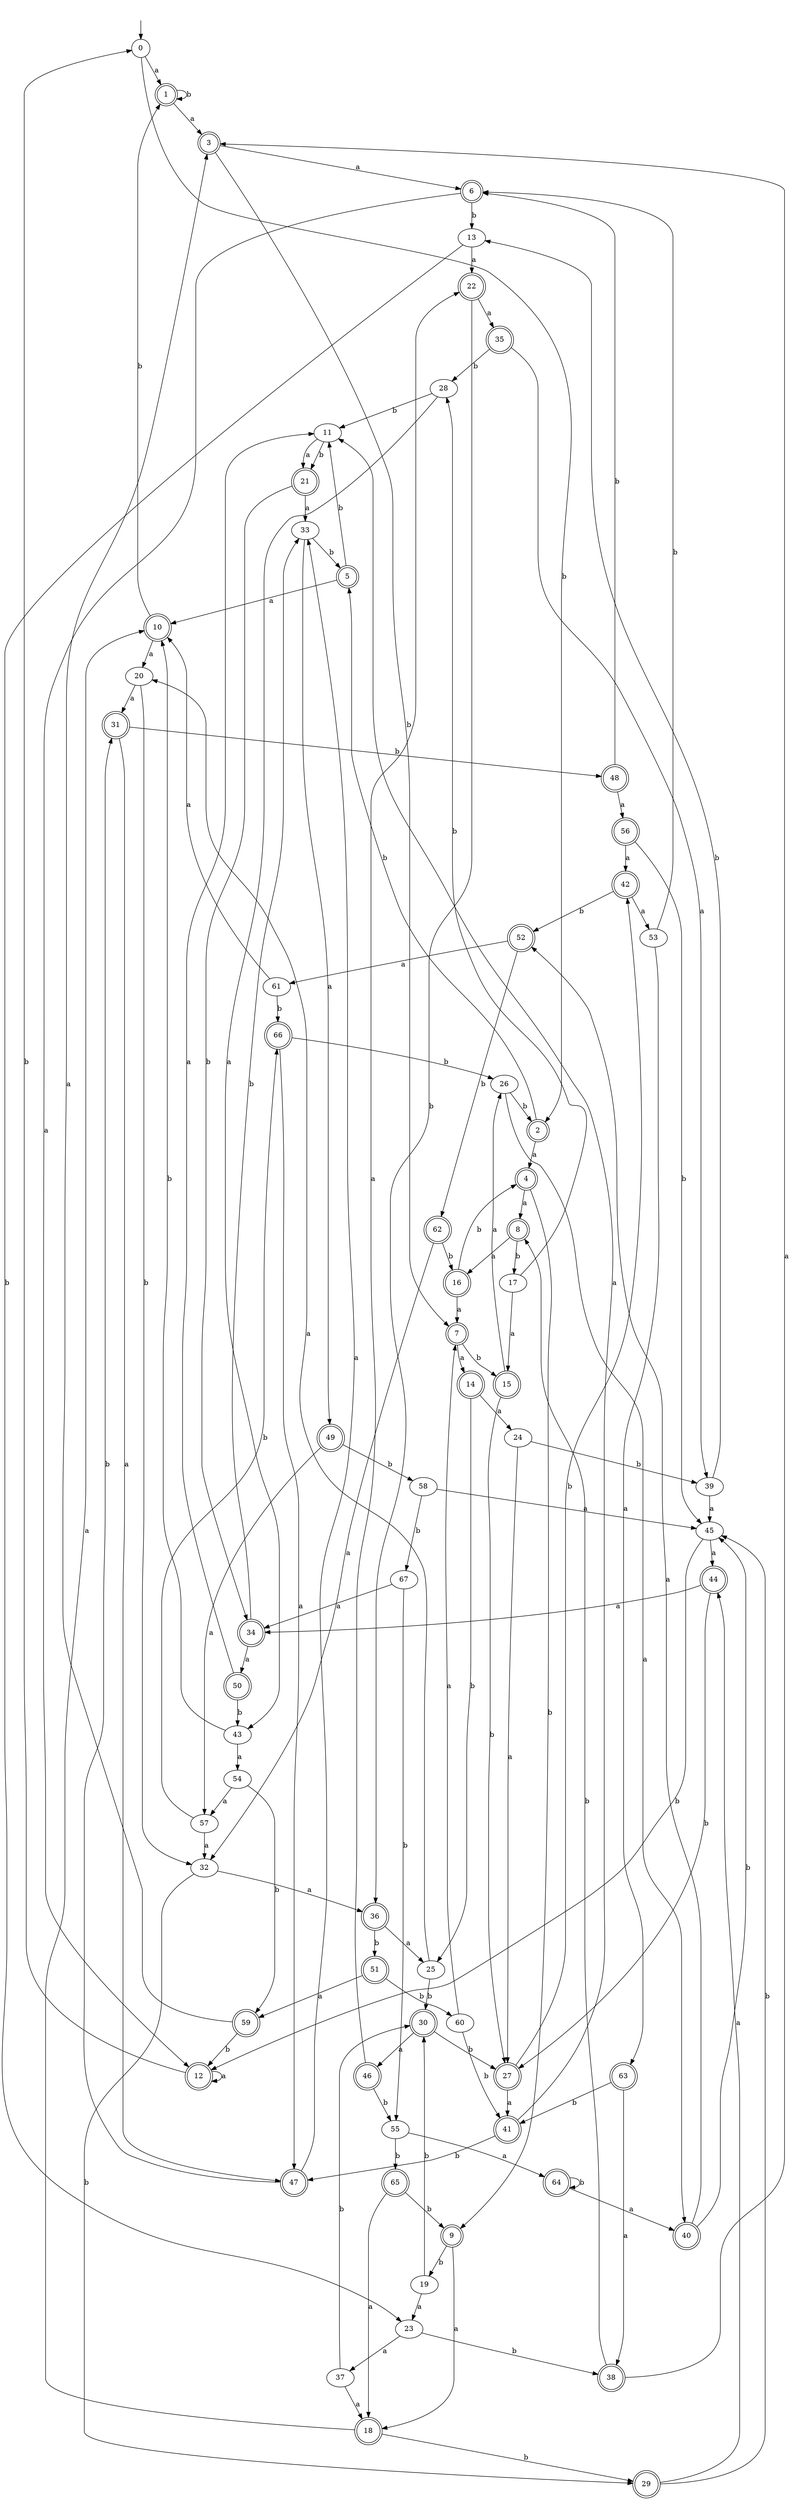 digraph RandomDFA {
  __start0 [label="", shape=none];
  __start0 -> 0 [label=""];
  0 [shape=circle]
  0 -> 1 [label="a"]
  0 -> 2 [label="b"]
  1 [shape=doublecircle]
  1 -> 3 [label="a"]
  1 -> 1 [label="b"]
  2 [shape=doublecircle]
  2 -> 4 [label="a"]
  2 -> 5 [label="b"]
  3 [shape=doublecircle]
  3 -> 6 [label="a"]
  3 -> 7 [label="b"]
  4 [shape=doublecircle]
  4 -> 8 [label="a"]
  4 -> 9 [label="b"]
  5 [shape=doublecircle]
  5 -> 10 [label="a"]
  5 -> 11 [label="b"]
  6 [shape=doublecircle]
  6 -> 12 [label="a"]
  6 -> 13 [label="b"]
  7 [shape=doublecircle]
  7 -> 14 [label="a"]
  7 -> 15 [label="b"]
  8 [shape=doublecircle]
  8 -> 16 [label="a"]
  8 -> 17 [label="b"]
  9 [shape=doublecircle]
  9 -> 18 [label="a"]
  9 -> 19 [label="b"]
  10 [shape=doublecircle]
  10 -> 20 [label="a"]
  10 -> 1 [label="b"]
  11
  11 -> 21 [label="a"]
  11 -> 21 [label="b"]
  12 [shape=doublecircle]
  12 -> 12 [label="a"]
  12 -> 0 [label="b"]
  13
  13 -> 22 [label="a"]
  13 -> 23 [label="b"]
  14 [shape=doublecircle]
  14 -> 24 [label="a"]
  14 -> 25 [label="b"]
  15 [shape=doublecircle]
  15 -> 26 [label="a"]
  15 -> 27 [label="b"]
  16 [shape=doublecircle]
  16 -> 7 [label="a"]
  16 -> 4 [label="b"]
  17
  17 -> 15 [label="a"]
  17 -> 28 [label="b"]
  18 [shape=doublecircle]
  18 -> 10 [label="a"]
  18 -> 29 [label="b"]
  19
  19 -> 23 [label="a"]
  19 -> 30 [label="b"]
  20
  20 -> 31 [label="a"]
  20 -> 32 [label="b"]
  21 [shape=doublecircle]
  21 -> 33 [label="a"]
  21 -> 34 [label="b"]
  22 [shape=doublecircle]
  22 -> 35 [label="a"]
  22 -> 36 [label="b"]
  23
  23 -> 37 [label="a"]
  23 -> 38 [label="b"]
  24
  24 -> 27 [label="a"]
  24 -> 39 [label="b"]
  25
  25 -> 20 [label="a"]
  25 -> 30 [label="b"]
  26
  26 -> 40 [label="a"]
  26 -> 2 [label="b"]
  27 [shape=doublecircle]
  27 -> 41 [label="a"]
  27 -> 42 [label="b"]
  28
  28 -> 43 [label="a"]
  28 -> 11 [label="b"]
  29 [shape=doublecircle]
  29 -> 44 [label="a"]
  29 -> 45 [label="b"]
  30 [shape=doublecircle]
  30 -> 46 [label="a"]
  30 -> 27 [label="b"]
  31 [shape=doublecircle]
  31 -> 47 [label="a"]
  31 -> 48 [label="b"]
  32
  32 -> 36 [label="a"]
  32 -> 29 [label="b"]
  33
  33 -> 49 [label="a"]
  33 -> 5 [label="b"]
  34 [shape=doublecircle]
  34 -> 50 [label="a"]
  34 -> 33 [label="b"]
  35 [shape=doublecircle]
  35 -> 39 [label="a"]
  35 -> 28 [label="b"]
  36 [shape=doublecircle]
  36 -> 25 [label="a"]
  36 -> 51 [label="b"]
  37
  37 -> 18 [label="a"]
  37 -> 30 [label="b"]
  38 [shape=doublecircle]
  38 -> 3 [label="a"]
  38 -> 8 [label="b"]
  39
  39 -> 45 [label="a"]
  39 -> 13 [label="b"]
  40 [shape=doublecircle]
  40 -> 52 [label="a"]
  40 -> 45 [label="b"]
  41 [shape=doublecircle]
  41 -> 11 [label="a"]
  41 -> 47 [label="b"]
  42 [shape=doublecircle]
  42 -> 53 [label="a"]
  42 -> 52 [label="b"]
  43
  43 -> 54 [label="a"]
  43 -> 10 [label="b"]
  44 [shape=doublecircle]
  44 -> 34 [label="a"]
  44 -> 27 [label="b"]
  45
  45 -> 44 [label="a"]
  45 -> 12 [label="b"]
  46 [shape=doublecircle]
  46 -> 22 [label="a"]
  46 -> 55 [label="b"]
  47 [shape=doublecircle]
  47 -> 33 [label="a"]
  47 -> 31 [label="b"]
  48 [shape=doublecircle]
  48 -> 56 [label="a"]
  48 -> 6 [label="b"]
  49 [shape=doublecircle]
  49 -> 57 [label="a"]
  49 -> 58 [label="b"]
  50 [shape=doublecircle]
  50 -> 11 [label="a"]
  50 -> 43 [label="b"]
  51 [shape=doublecircle]
  51 -> 59 [label="a"]
  51 -> 60 [label="b"]
  52 [shape=doublecircle]
  52 -> 61 [label="a"]
  52 -> 62 [label="b"]
  53
  53 -> 63 [label="a"]
  53 -> 6 [label="b"]
  54
  54 -> 57 [label="a"]
  54 -> 59 [label="b"]
  55
  55 -> 64 [label="a"]
  55 -> 65 [label="b"]
  56 [shape=doublecircle]
  56 -> 42 [label="a"]
  56 -> 45 [label="b"]
  57
  57 -> 32 [label="a"]
  57 -> 66 [label="b"]
  58
  58 -> 45 [label="a"]
  58 -> 67 [label="b"]
  59 [shape=doublecircle]
  59 -> 3 [label="a"]
  59 -> 12 [label="b"]
  60
  60 -> 7 [label="a"]
  60 -> 41 [label="b"]
  61
  61 -> 10 [label="a"]
  61 -> 66 [label="b"]
  62 [shape=doublecircle]
  62 -> 32 [label="a"]
  62 -> 16 [label="b"]
  63 [shape=doublecircle]
  63 -> 38 [label="a"]
  63 -> 41 [label="b"]
  64 [shape=doublecircle]
  64 -> 40 [label="a"]
  64 -> 64 [label="b"]
  65 [shape=doublecircle]
  65 -> 18 [label="a"]
  65 -> 9 [label="b"]
  66 [shape=doublecircle]
  66 -> 47 [label="a"]
  66 -> 26 [label="b"]
  67
  67 -> 34 [label="a"]
  67 -> 55 [label="b"]
}
